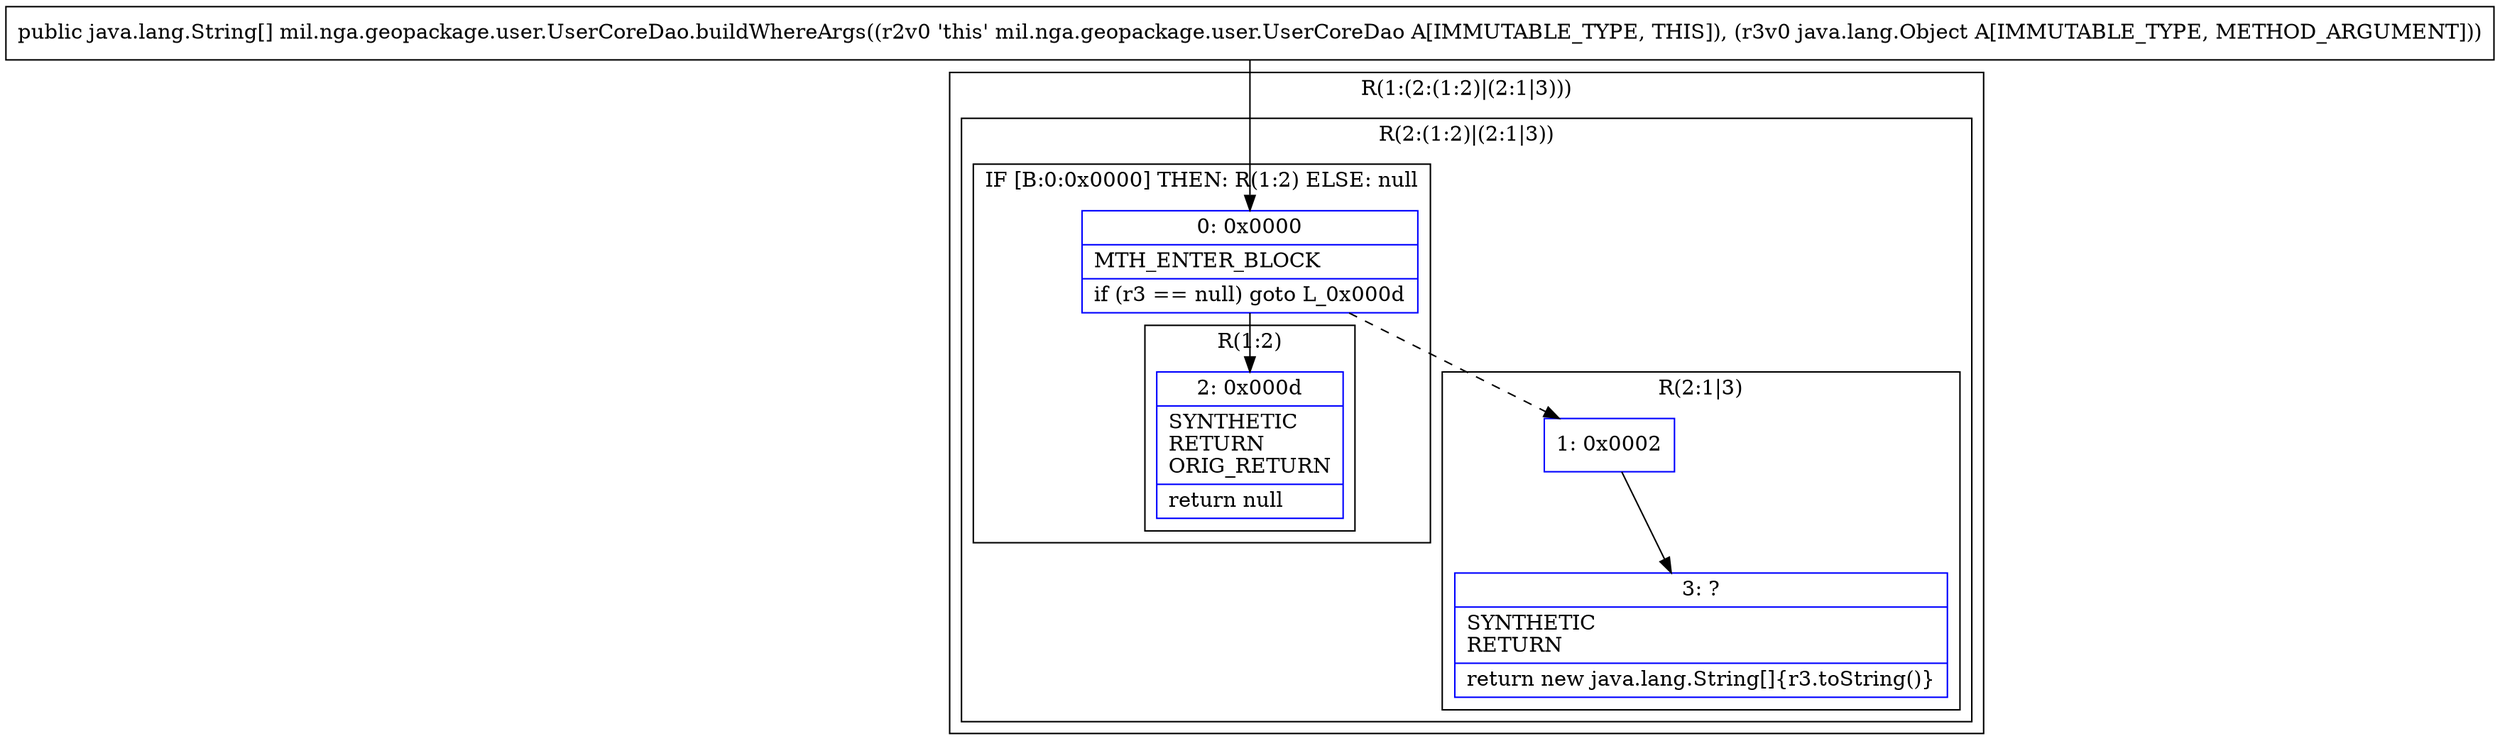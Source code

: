 digraph "CFG formil.nga.geopackage.user.UserCoreDao.buildWhereArgs(Ljava\/lang\/Object;)[Ljava\/lang\/String;" {
subgraph cluster_Region_787844665 {
label = "R(1:(2:(1:2)|(2:1|3)))";
node [shape=record,color=blue];
subgraph cluster_Region_1038339123 {
label = "R(2:(1:2)|(2:1|3))";
node [shape=record,color=blue];
subgraph cluster_IfRegion_878171076 {
label = "IF [B:0:0x0000] THEN: R(1:2) ELSE: null";
node [shape=record,color=blue];
Node_0 [shape=record,label="{0\:\ 0x0000|MTH_ENTER_BLOCK\l|if (r3 == null) goto L_0x000d\l}"];
subgraph cluster_Region_1994264172 {
label = "R(1:2)";
node [shape=record,color=blue];
Node_2 [shape=record,label="{2\:\ 0x000d|SYNTHETIC\lRETURN\lORIG_RETURN\l|return null\l}"];
}
}
subgraph cluster_Region_1960366792 {
label = "R(2:1|3)";
node [shape=record,color=blue];
Node_1 [shape=record,label="{1\:\ 0x0002}"];
Node_3 [shape=record,label="{3\:\ ?|SYNTHETIC\lRETURN\l|return new java.lang.String[]\{r3.toString()\}\l}"];
}
}
}
MethodNode[shape=record,label="{public java.lang.String[] mil.nga.geopackage.user.UserCoreDao.buildWhereArgs((r2v0 'this' mil.nga.geopackage.user.UserCoreDao A[IMMUTABLE_TYPE, THIS]), (r3v0 java.lang.Object A[IMMUTABLE_TYPE, METHOD_ARGUMENT])) }"];
MethodNode -> Node_0;
Node_0 -> Node_1[style=dashed];
Node_0 -> Node_2;
Node_1 -> Node_3;
}

